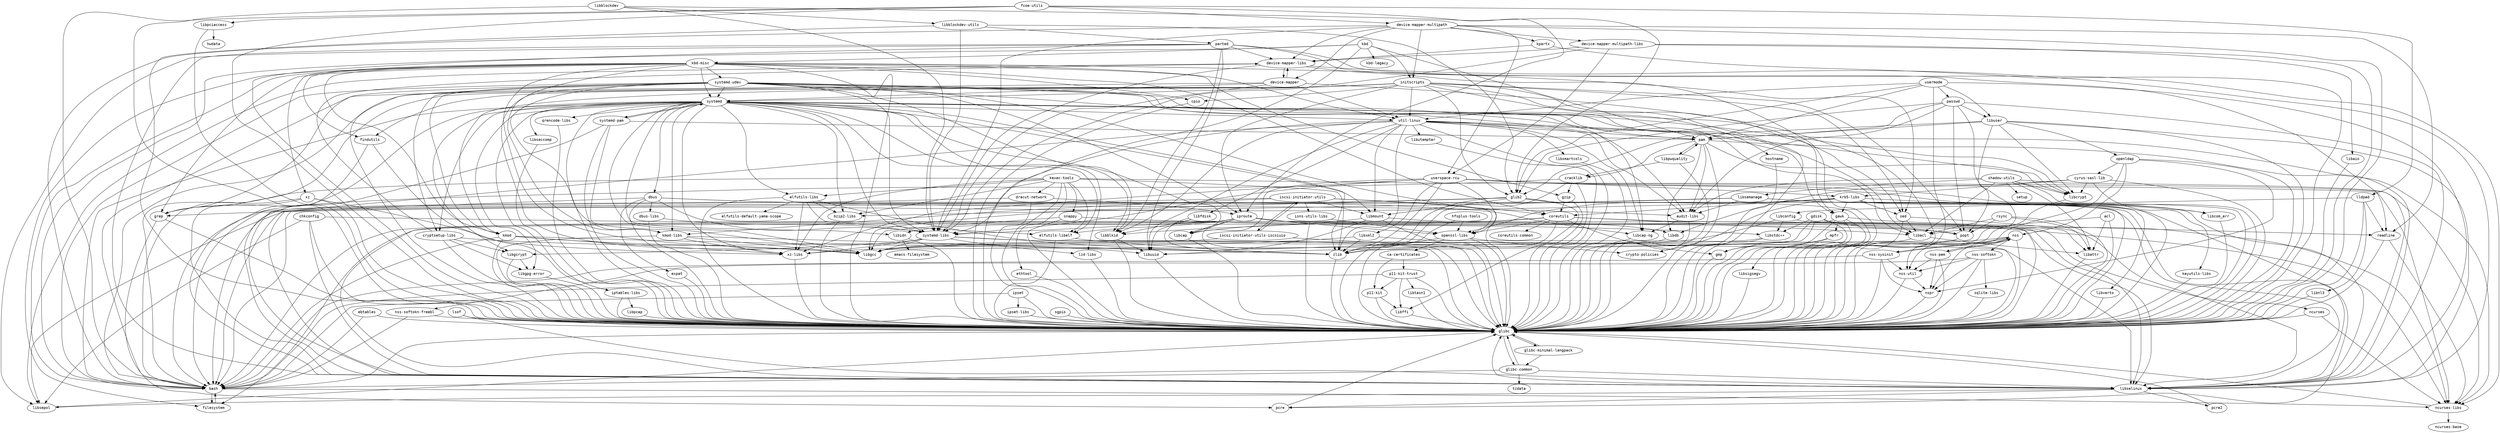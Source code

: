 strict digraph G {
node [fontname=monospace];
  "acl" -> "glibc";
  "acl" -> "libacl";
  "acl" -> "libattr";
  "audit-libs" -> "glibc";
  "audit-libs" -> "libcap-ng";
  "bash" -> "filesystem";
  "bash" -> "glibc";
  "bash" -> "ncurses-libs";
  "bzip2-libs" -> "glibc";
  "ca-certificates" -> "p11-kit";
  "ca-certificates" -> "p11-kit-trust";
  "chkconfig" -> "glibc";
  "chkconfig" -> "libselinux";
  "chkconfig" -> "libsepol";
  "chkconfig" -> "popt";
  "coreutils" -> "coreutils-common";
  "coreutils" -> "glibc";
  "coreutils" -> "gmp";
  "coreutils" -> "libacl";
  "coreutils" -> "libattr";
  "coreutils" -> "libcap";
  "coreutils" -> "libselinux";
  "coreutils" -> "ncurses";
  "coreutils" -> "openssl-libs";
  "cpio" -> "glibc";
  "cracklib" -> "bash";
  "cracklib" -> "glibc";
  "cracklib" -> "gzip";
  "cracklib" -> "zlib";
  "cryptsetup-libs" -> "device-mapper-libs";
  "cryptsetup-libs" -> "glibc";
  "cryptsetup-libs" -> "libgcrypt";
  "cryptsetup-libs" -> "libgpg-error";
  "cryptsetup-libs" -> "libuuid";
  "cyrus-sasl-lib" -> "glibc";
  "cyrus-sasl-lib" -> "krb5-libs";
  "cyrus-sasl-lib" -> "libcom_err";
  "cyrus-sasl-lib" -> "libcrypt";
  "cyrus-sasl-lib" -> "libdb";
  "dbus" -> "audit-libs";
  "dbus" -> "dbus-libs";
  "dbus" -> "expat";
  "dbus" -> "glibc";
  "dbus" -> "libcap-ng";
  "dbus" -> "libselinux";
  "dbus-libs" -> "glibc";
  "dbus-libs" -> "systemd-libs";
  "dbus" -> "systemd-libs";
  "device-mapper" -> "bash";
  "device-mapper" -> "device-mapper-libs";
  "device-mapper" -> "glibc";
  "device-mapper-libs" -> "device-mapper";
  "device-mapper-libs" -> "glibc";
  "device-mapper-libs" -> "libselinux";
  "device-mapper-libs" -> "libsepol";
  "device-mapper-libs" -> "systemd-libs";
  "device-mapper-multipath" -> "bash";
  "device-mapper-multipath" -> "device-mapper";
  "device-mapper-multipath" -> "device-mapper-libs";
  "device-mapper-multipath" -> "device-mapper-multipath-libs";
  "device-mapper-multipath" -> "glibc";
  "device-mapper-multipath" -> "initscripts";
  "device-mapper-multipath" -> "kpartx";
  "device-mapper-multipath-libs" -> "device-mapper-libs";
  "device-mapper-multipath-libs" -> "glibc";
  "device-mapper-multipath-libs" -> "libaio";
  "device-mapper-multipath-libs" -> "systemd-libs";
  "device-mapper-multipath-libs" -> "userspace-rcu";
  "device-mapper-multipath" -> "readline";
  "device-mapper-multipath" -> "systemd-libs";
  "device-mapper-multipath" -> "userspace-rcu";
  "device-mapper" -> "systemd";
  "device-mapper" -> "systemd-libs";
  "device-mapper" -> "util-linux";
  "dracut-network" -> "bash";
  "dracut-network" -> "glibc";
  "dracut-network" -> "iproute";
  "ebtables" -> "bash";
  "ebtables" -> "glibc";
  "elfutils-libelf" -> "glibc";
  "elfutils-libelf" -> "zlib";
  "elfutils-libs" -> "bzip2-libs";
  "elfutils-libs" -> "elfutils-default-yama-scope";
  "elfutils-libs" -> "elfutils-libelf";
  "elfutils-libs" -> "glibc";
  "elfutils-libs" -> "xz-libs";
  "elfutils-libs" -> "zlib";
  "ethtool" -> "glibc";
  "expat" -> "glibc";
  "fcoe-utils" -> "bash";
  "fcoe-utils" -> "device-mapper-multipath";
  "fcoe-utils" -> "glibc";
  "fcoe-utils" -> "iproute";
  "fcoe-utils" -> "libpciaccess";
  "fcoe-utils" -> "lldpad";
  "filesystem" -> "bash";
  "findutils" -> "glibc";
  "findutils" -> "libselinux";
  "gawk" -> "filesystem";
  "gawk" -> "glibc";
  "gawk" -> "gmp";
  "gawk" -> "libsigsegv";
  "gawk" -> "mpfr";
  "gawk" -> "readline";
  "gdisk" -> "glibc";
  "gdisk" -> "libgcc";
  "gdisk" -> "libstdc++";
  "gdisk" -> "libuuid";
  "gdisk" -> "ncurses-libs";
  "gdisk" -> "popt";
  "glib2" -> "bash";
  "glib2" -> "glibc";
  "glib2" -> "libffi";
  "glib2" -> "libgcc";
  "glib2" -> "libmount";
  "glib2" -> "libselinux";
  "glib2" -> "pcre";
  "glib2" -> "zlib";
  "glibc-common" -> "bash";
  "glibc-common" -> "glibc";
  "glibc-common" -> "libselinux";
  "glibc-common" -> "tzdata";
  "glibc" -> "glibc-common";
  "glibc" -> "glibc-minimal-langpack";
  "glibc-minimal-langpack" -> "glibc";
  "glibc-minimal-langpack" -> "glibc-common";
  "gmp" -> "glibc";
  "grep" -> "glibc";
  "grep" -> "pcre";
  "gzip" -> "coreutils";
  "gzip" -> "glibc";
  "hfsplus-tools" -> "glibc";
  "hfsplus-tools" -> "openssl-libs";
  "hostname" -> "glibc";
  "initscripts" -> "bash";
  "initscripts" -> "cpio";
  "initscripts" -> "findutils";
  "initscripts" -> "gawk";
  "initscripts" -> "glib2";
  "initscripts" -> "glibc";
  "initscripts" -> "grep";
  "initscripts" -> "hostname";
  "initscripts" -> "iproute";
  "initscripts" -> "kmod";
  "initscripts" -> "popt";
  "initscripts" -> "sed";
  "initscripts" -> "systemd";
  "initscripts" -> "util-linux";
  "iproute" -> "bash";
  "iproute" -> "elfutils-libelf";
  "iproute" -> "glibc";
  "iproute" -> "libcap";
  "iproute" -> "libdb";
  "iproute" -> "libidn";
  "iproute" -> "libselinux";
  "iproute" -> "ncurses-libs";
  "iproute" -> "openssl-libs";
  "iproute" -> "systemd-libs";
  "ipset" -> "bash";
  "ipset" -> "glibc";
  "ipset" -> "ipset-libs";
  "ipset-libs" -> "glibc";
  "iptables-libs" -> "glibc";
  "iptables-libs" -> "libpcap";
  "iscsi-initiator-utils" -> "bash";
  "iscsi-initiator-utils" -> "glibc";
  "iscsi-initiator-utils" -> "iscsi-initiator-utils-iscsiuio";
  "iscsi-initiator-utils-iscsiuio" -> "glibc";
  "iscsi-initiator-utils-iscsiuio" -> "iscsi-initiator-utils";
  "iscsi-initiator-utils-iscsiuio" -> "libgcc";
  "iscsi-initiator-utils" -> "isns-utils-libs";
  "iscsi-initiator-utils" -> "kmod-libs";
  "iscsi-initiator-utils" -> "libmount";
  "iscsi-initiator-utils" -> "openssl-libs";
  "isns-utils-libs" -> "glibc";
  "isns-utils-libs" -> "openssl-libs";
  "kbd" -> "bash";
  "kbd" -> "glibc";
  "kbd" -> "initscripts";
  "kbd" -> "kbd-legacy";
  "kbd" -> "kbd-misc";
  "kbd-misc" -> "bash";
  "kbd-misc" -> "coreutils";
  "kbd-misc" -> "cpio";
  "kbd-misc" -> "filesystem";
  "kbd-misc" -> "findutils";
  "kbd-misc" -> "glibc";
  "kbd-misc" -> "grep";
  "kbd-misc" -> "gzip";
  "kbd-misc" -> "kmod";
  "kbd-misc" -> "kmod-libs";
  "kbd-misc" -> "libgcc";
  "kbd-misc" -> "sed";
  "kbd-misc" -> "systemd";
  "kbd-misc" -> "systemd-udev";
  "kbd-misc" -> "util-linux";
  "kbd-misc" -> "xz";
  "kbd" -> "pam";
  "kexec-tools" -> "bash";
  "kexec-tools" -> "bzip2-libs";
  "kexec-tools" -> "dracut-network";
  "kexec-tools" -> "elfutils-libelf";
  "kexec-tools" -> "elfutils-libs";
  "kexec-tools" -> "ethtool";
  "kexec-tools" -> "glibc";
  "kexec-tools" -> "ncurses-libs";
  "kexec-tools" -> "snappy";
  "kexec-tools" -> "xz-libs";
  "kexec-tools" -> "zlib";
  "keyutils-libs" -> "glibc";
  "kmod" -> "bash";
  "kmod" -> "glibc";
  "kmod" -> "libgcc";
  "kmod-libs" -> "glibc";
  "kmod-libs" -> "libgcc";
  "kmod-libs" -> "xz-libs";
  "kmod-libs" -> "zlib";
  "kmod" -> "xz-libs";
  "kmod" -> "zlib";
  "kpartx" -> "device-mapper-libs";
  "kpartx" -> "glibc";
  "krb5-libs" -> "bash";
  "krb5-libs" -> "coreutils";
  "krb5-libs" -> "crypto-policies";
  "krb5-libs" -> "gawk";
  "krb5-libs" -> "glibc";
  "krb5-libs" -> "grep";
  "krb5-libs" -> "keyutils-libs";
  "krb5-libs" -> "libcom_err";
  "krb5-libs" -> "libselinux";
  "krb5-libs" -> "libverto";
  "krb5-libs" -> "openssl-libs";
  "krb5-libs" -> "sed";
  "libacl" -> "glibc";
  "libacl" -> "libattr";
  "libaio" -> "glibc";
  "libattr" -> "glibc";
  "libblkid" -> "glibc";
  "libblkid" -> "libuuid";
  "libblockdev" -> "glib2";
  "libblockdev" -> "glibc";
  "libblockdev" -> "libblockdev-utils";
  "libblockdev" -> "systemd-libs";
  "libblockdev-utils" -> "glib2";
  "libblockdev-utils" -> "glibc";
  "libblockdev-utils" -> "parted";
  "libblockdev-utils" -> "systemd-libs";
  "libcap" -> "glibc";
  "libcap-ng" -> "glibc";
  "libcom_err" -> "glibc";
  "libconfig" -> "glibc";
  "libconfig" -> "libgcc";
  "libconfig" -> "libstdc++";
  "libcrypt" -> "glibc";
  "libdb" -> "glibc";
  "libfdisk" -> "glibc";
  "libfdisk" -> "libblkid";
  "libfdisk" -> "libuuid";
  "libffi" -> "glibc";
  "libgcrypt" -> "glibc";
  "libgcrypt" -> "libgpg-error";
  "libgpg-error" -> "glibc";
  "libidn" -> "emacs-filesystem";
  "libidn" -> "glibc";
  "libmount" -> "glibc";
  "libmount" -> "libblkid";
  "libmount" -> "libselinux";
  "libmount" -> "libuuid";
  "libnl3" -> "glibc";
  "libpcap" -> "glibc";
  "libpciaccess" -> "glibc";
  "libpciaccess" -> "hwdata";
  "libpwquality" -> "cracklib";
  "libpwquality" -> "glibc";
  "libpwquality" -> "pam";
  "libseccomp" -> "glibc";
  "libselinux" -> "glibc";
  "libselinux" -> "libsepol";
  "libselinux" -> "pcre";
  "libselinux" -> "pcre2";
  "libsemanage" -> "audit-libs";
  "libsemanage" -> "bzip2-libs";
  "libsemanage" -> "glibc";
  "libsemanage" -> "libselinux";
  "libsemanage" -> "libsepol";
  "libsepol" -> "glibc";
  "libsigsegv" -> "glibc";
  "libsmartcols" -> "glibc";
  "libstdc++" -> "glibc";
  "libstdc++" -> "libgcc";
  "libtasn1" -> "glibc";
  "libuser" -> "glib2";
  "libuser" -> "glibc";
  "libuser" -> "libcrypt";
  "libuser" -> "libselinux";
  "libuser" -> "openldap";
  "libuser" -> "pam";
  "libuser" -> "popt";
  "libutempter" -> "glibc";
  "libuuid" -> "glibc";
  "libverto" -> "glibc";
  "libxml2" -> "glibc";
  "libxml2" -> "xz-libs";
  "libxml2" -> "zlib";
  "lldpad" -> "glibc";
  "lldpad" -> "libconfig";
  "lldpad" -> "libnl3";
  "lldpad" -> "readline";
  "lsof" -> "glibc";
  "lsof" -> "libselinux";
  "lz4-libs" -> "glibc";
  "mpfr" -> "glibc";
  "mpfr" -> "gmp";
  "ncurses" -> "glibc";
  "ncurses-libs" -> "glibc";
  "ncurses-libs" -> "ncurses-base";
  "ncurses" -> "ncurses-libs";
  "nspr" -> "glibc";
  "nss" -> "glibc";
  "nss" -> "nspr";
  "nss" -> "nss-pem";
  "nss" -> "nss-softokn";
  "nss" -> "nss-sysinit";
  "nss" -> "nss-util";
  "nss-pem" -> "glibc";
  "nss-pem" -> "nspr";
  "nss-pem" -> "nss";
  "nss-pem" -> "nss-util";
  "nss-softokn-freebl" -> "bash";
  "nss-softokn-freebl" -> "glibc";
  "nss-softokn" -> "glibc";
  "nss-softokn" -> "nspr";
  "nss-softokn" -> "nss-softokn-freebl";
  "nss-softokn" -> "nss-util";
  "nss-softokn" -> "sqlite-libs";
  "nss-sysinit" -> "bash";
  "nss-sysinit" -> "glibc";
  "nss-sysinit" -> "nspr";
  "nss-sysinit" -> "nss";
  "nss-sysinit" -> "nss-util";
  "nss-util" -> "glibc";
  "nss-util" -> "nspr";
  "nss" -> "zlib";
  "openldap" -> "cyrus-sasl-lib";
  "openldap" -> "glibc";
  "openldap" -> "nspr";
  "openldap" -> "nss";
  "openldap" -> "nss-util";
  "openssl-libs" -> "ca-certificates";
  "openssl-libs" -> "crypto-policies";
  "openssl-libs" -> "glibc";
  "openssl-libs" -> "zlib";
  "p11-kit" -> "glibc";
  "p11-kit" -> "libffi";
  "p11-kit-trust" -> "bash";
  "p11-kit-trust" -> "glibc";
  "p11-kit-trust" -> "libffi";
  "p11-kit-trust" -> "libtasn1";
  "p11-kit-trust" -> "p11-kit";
  "pam" -> "audit-libs";
  "pam" -> "cracklib";
  "pam" -> "glibc";
  "pam" -> "libcrypt";
  "pam" -> "libdb";
  "pam" -> "libpwquality";
  "pam" -> "libselinux";
  "parted" -> "device-mapper-libs";
  "parted" -> "glibc";
  "parted" -> "libblkid";
  "parted" -> "libselinux";
  "parted" -> "libsepol";
  "parted" -> "libuuid";
  "parted" -> "ncurses-libs";
  "parted" -> "readline";
  "passwd" -> "audit-libs";
  "passwd" -> "glib2";
  "passwd" -> "glibc";
  "passwd" -> "libselinux";
  "passwd" -> "libuser";
  "passwd" -> "pam";
  "passwd" -> "popt";
  "pcre2" -> "glibc";
  "pcre" -> "glibc";
  "popt" -> "glibc";
  "qrencode-libs" -> "glibc";
  "readline" -> "glibc";
  "readline" -> "ncurses-libs";
  "rsync" -> "glibc";
  "rsync" -> "libacl";
  "rsync" -> "libattr";
  "rsync" -> "popt";
  "sed" -> "glibc";
  "sed" -> "libacl";
  "sed" -> "libselinux";
  "sgpio" -> "glibc";
  "shadow-utils" -> "audit-libs";
  "shadow-utils" -> "glibc";
  "shadow-utils" -> "libacl";
  "shadow-utils" -> "libattr";
  "shadow-utils" -> "libcrypt";
  "shadow-utils" -> "libselinux";
  "shadow-utils" -> "libsemanage";
  "shadow-utils" -> "setup";
  "snappy" -> "glibc";
  "snappy" -> "libgcc";
  "snappy" -> "libstdc++";
  "sqlite-libs" -> "glibc";
  "systemd" -> "audit-libs";
  "systemd" -> "bash";
  "systemd" -> "bzip2-libs";
  "systemd" -> "cryptsetup-libs";
  "systemd" -> "dbus";
  "systemd" -> "elfutils-libelf";
  "systemd" -> "elfutils-libs";
  "systemd" -> "glibc";
  "systemd" -> "iptables-libs";
  "systemd" -> "kmod-libs";
  "systemd" -> "libacl";
  "systemd" -> "libblkid";
  "systemd" -> "libcap";
  "systemd" -> "libcrypt";
  "systemd" -> "libgcc";
  "systemd" -> "libgcrypt";
  "systemd" -> "libgpg-error";
  "systemd" -> "libidn";
  "systemd" -> "libmount";
  "systemd" -> "libseccomp";
  "systemd" -> "libselinux";
  "systemd-libs" -> "glibc";
  "systemd-libs" -> "libgcc";
  "systemd-libs" -> "libgcrypt";
  "systemd-libs" -> "libselinux";
  "systemd-libs" -> "lz4-libs";
  "systemd-libs" -> "xz-libs";
  "systemd" -> "lz4-libs";
  "systemd" -> "pam";
  "systemd-pam" -> "glibc";
  "systemd-pam" -> "libgcc";
  "systemd-pam" -> "libselinux";
  "systemd-pam" -> "pam";
  "systemd-pam" -> "systemd";
  "systemd" -> "qrencode-libs";
  "systemd" -> "systemd-libs";
  "systemd" -> "systemd-pam";
  "systemd-udev" -> "bash";
  "systemd-udev" -> "coreutils";
  "systemd-udev" -> "cryptsetup-libs";
  "systemd-udev" -> "gawk";
  "systemd-udev" -> "glibc";
  "systemd-udev" -> "grep";
  "systemd-udev" -> "iproute";
  "systemd-udev" -> "kmod";
  "systemd-udev" -> "kmod-libs";
  "systemd-udev" -> "libacl";
  "systemd-udev" -> "libblkid";
  "systemd-udev" -> "libcap-ng";
  "systemd-udev" -> "libgcc";
  "systemd-udev" -> "sed";
  "systemd-udev" -> "systemd";
  "systemd-udev" -> "systemd-libs";
  "systemd" -> "util-linux";
  "systemd" -> "xz-libs";
  "systemd" -> "zlib";
  "usermode" -> "glib2";
  "usermode" -> "glibc";
  "usermode" -> "libselinux";
  "usermode" -> "libuser";
  "usermode" -> "pam";
  "usermode" -> "passwd";
  "usermode" -> "util-linux";
  "userspace-rcu" -> "glibc";
  "userspace-rcu" -> "krb5-libs";
  "userspace-rcu" -> "libcap";
  "userspace-rcu" -> "libcom_err";
  "userspace-rcu" -> "libxml2";
  "userspace-rcu" -> "ncurses-libs";
  "userspace-rcu" -> "openssl-libs";
  "userspace-rcu" -> "systemd-libs";
  "userspace-rcu" -> "xz-libs";
  "userspace-rcu" -> "zlib";
  "util-linux" -> "audit-libs";
  "util-linux" -> "glibc";
  "util-linux" -> "libblkid";
  "util-linux" -> "libcap-ng";
  "util-linux" -> "libcrypt";
  "util-linux" -> "libfdisk";
  "util-linux" -> "libmount";
  "util-linux" -> "libselinux";
  "util-linux" -> "libsmartcols";
  "util-linux" -> "libutempter";
  "util-linux" -> "libuuid";
  "util-linux" -> "ncurses-libs";
  "util-linux" -> "pam";
  "util-linux" -> "systemd-libs";
  "util-linux" -> "zlib";
  "xz" -> "bash";
  "xz" -> "glibc";
  "xz" -> "grep";
  "xz-libs" -> "glibc";
  "xz" -> "xz-libs";
  "zlib" -> "glibc";
}
